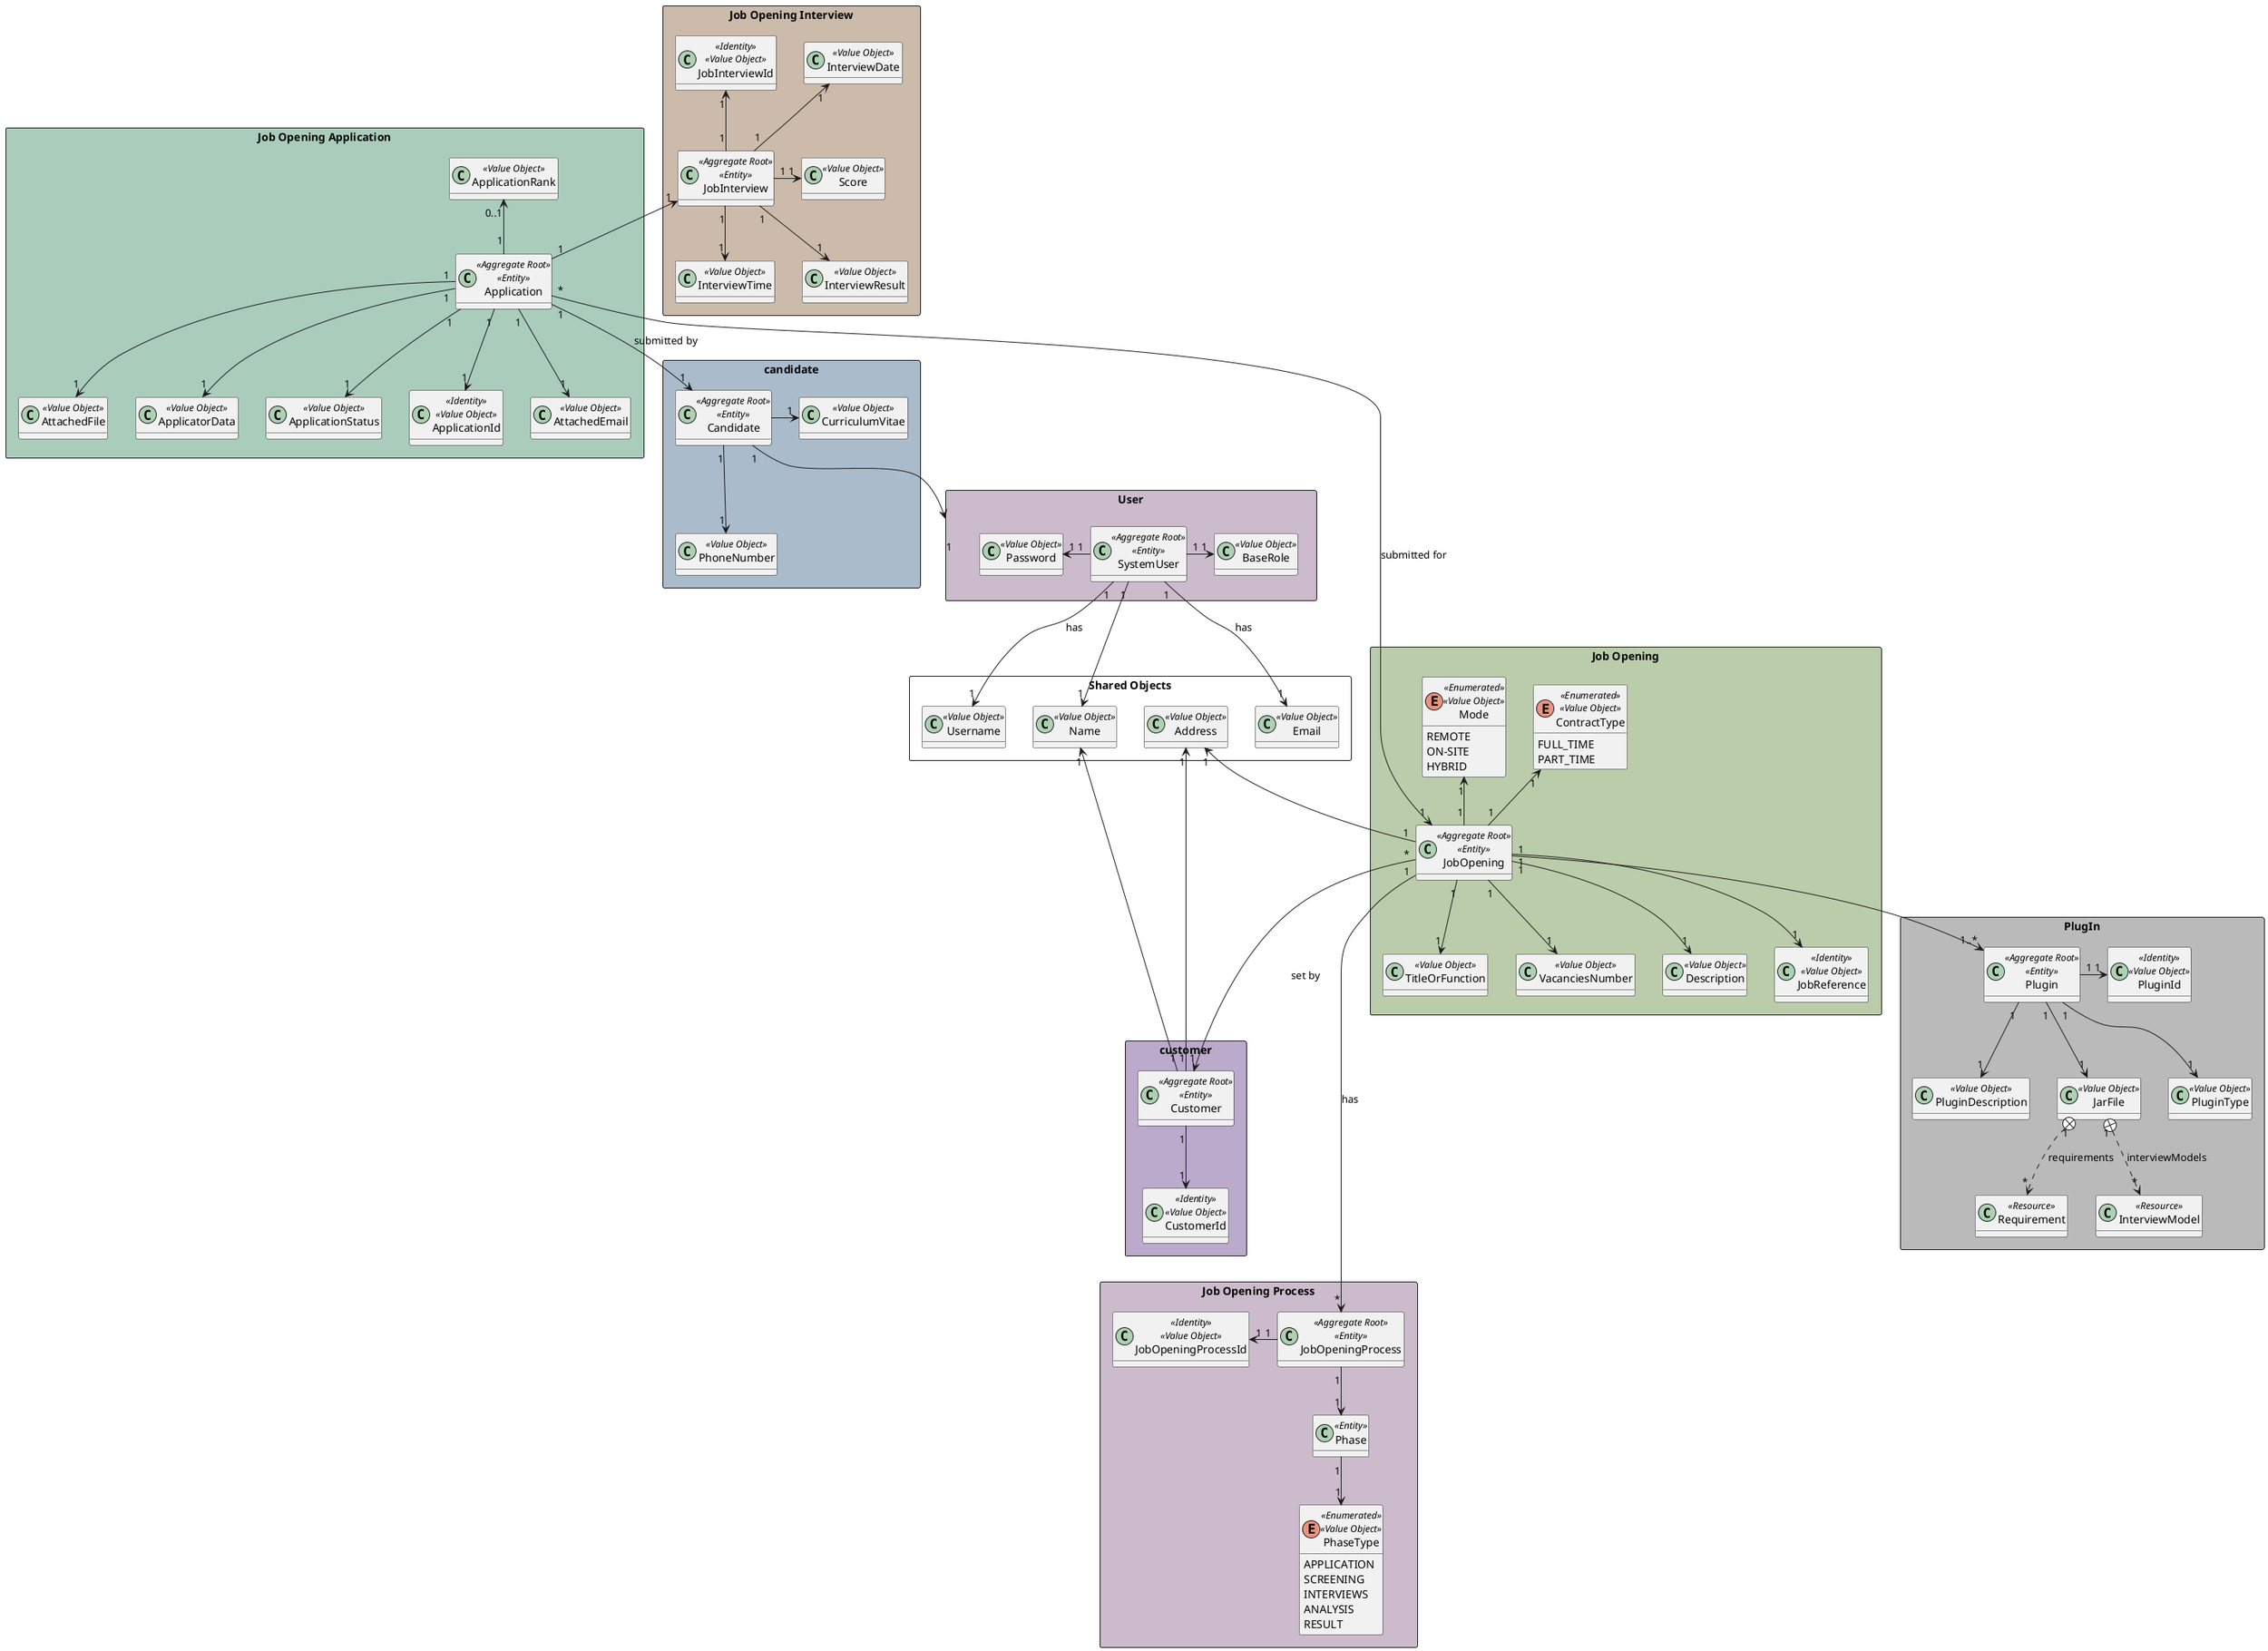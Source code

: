 @startuml
'https://plantuml.com/class-diagram

hide methods



rectangle candidate #aabbcc{
    class Candidate<<Aggregate Root>><<Entity>>{}
    class CurriculumVitae<<Value Object>>{}
    class PhoneNumber <<Value Object>>


}

Candidate "1" --> "1" User

rectangle customer #bbaacc{
    class Customer <<Aggregate Root>><<Entity>>{}
    class CustomerId<<Identity>><<Value Object>>{}
}





rectangle "Shared Objects" {

    class Email <<Value Object>>
    class Username <<Value Object>>
    class Address <<Value Object>>
    class Name<<Value Object>>{}

}





rectangle "Job Opening" #bbccaa {

    class JobOpening<<Aggregate Root>><<Entity>>{}

    class JobReference<<Identity>><<Value Object>>{}

    class TitleOrFunction<<Value Object>>{}

    enum ContractType<<Enumerated>><<Value Object>>{
        FULL_TIME
        PART_TIME
    }

    enum Mode<<Enumerated>><<Value Object>>{
        REMOTE
        ON-SITE
        HYBRID
        }


    class VacanciesNumber<<Value Object>>{}

    class Description<<Value Object>>{}
'
'    class PhaseDates<<Entity>>{}
'    enum PhaseType<<Enumerated>><<Value Object>>{
'                APPLICATION
'                SCREENING
'                INTERVIEWS
'                ANALYSIS
'                RESULT
'            }
'     JobOpening "1" --> "0..1" PhaseDates
'     PhaseDates "1" --> "1" PhaseType
}


rectangle "Job Opening Application" #aaccbb {

    class Application<<Aggregate Root>><<Entity>>{}

    class ApplicationId<<Identity>><<Value Object>>{}

    class AttachedEmail<<Value Object>>{}

    class AttachedFile<<Value Object>>{}

    class ApplicatorData<<Value Object>>{}

    class ApplicationStatus<<Value Object>>{}

    class ApplicationRank<<Value Object>>{}

'    Deviamos retirar o rank deste agregrado

}

rectangle "Job Opening Interview" #ccbbaa {
    class JobInterview <<Aggregate Root>><<Entity>>{}
    class JobInterviewId<<Identity>><<Value Object>>{}
    class InterviewDate<<Value Object>>{}
    class InterviewTime<<Value Object>>{}
    class Score<<Value Object>>{}
    class InterviewResult<<Value Object>>{}
}

rectangle "User" #ccbbcc {
    class SystemUser <<Aggregate Root>><<Entity>>{}
    class Password<<Value Object>>{}
    class BaseRole<<Value Object>>{}

    SystemUser "1" --> "1" Email: has
    SystemUser "1" --> "1" Username: has
    SystemUser "1" -up> "1" Password
    SystemUser "1" --> "1" Name
    SystemUser "1" -> "1" BaseRole

}


'
'rectangle "Filtering Strategy" #bbaacc {
'interface FilterStrategy{
'
'    +filter()
'    +criteria()
'    }
'
'    class Criteria <<Value Object>>{}
'
'    class FilterByDescription extends FilterStrategy{}
'    class FilterByDate extends FilterStrategy{}
'    class FilterByCode extends FilterStrategy {}
'}



rectangle "Job Opening Process" #ccbbcc{
    class JobOpeningProcess<<Aggregate Root>><<Entity>>{}
    class JobOpeningProcessId<<Identity>><<Value Object>>{}
    class Phase<<Entity>>{
        }
    enum PhaseType<<Enumerated>><<Value Object>>{
        APPLICATION
        SCREENING
        INTERVIEWS
        ANALYSIS
        RESULT
    }
}





rectangle "PlugIn" #bababa {
    class Plugin <<Aggregate Root>><<Entity>>{}
    class PluginType<<Value Object>>{}
    class PluginId<<Identity>><<Value Object>>{}
    class PluginDescription<<Value Object>>{}
    class JarFile<<Value Object>>{}
    class Requirement<<Resource>>{}
    class InterviewModel<<Resource>>{}
}

Plugin "1" --> "1" PluginType
Plugin "1" -right-> "1" PluginId
Plugin "1" --> "1" PluginDescription
Plugin "1" --> "1" JarFile


JobReference "1" <-up- "1" JobOpening
TitleOrFunction "1" <-up- "1" JobOpening
ContractType "1" <-- "1" JobOpening
Mode "1" <-- "1" JobOpening
Description "1" <-up- "1" JobOpening
VacanciesNumber "1" <-up- "1" JobOpening

JobOpening "*" -> "1" Customer : set by


Application "1" --> "1" ApplicationId
Application "1" --> "1" AttachedEmail
Application "1" --> "1" AttachedFile
Application "1" --> "1" ApplicatorData
Application "*" ---> "1" JobOpening : submitted for
Application "1" -down-> "1" Candidate : submitted by
Application "1" --> "1" ApplicationStatus

Customer "1" --> "1" CustomerId

''InterviewModel "1" -left-> "1" InterviewModelName : has
''InterviewModel "1" -down--> "*" Question : contains
''Question <|-- InterviewModel : belongs to


Candidate "1" --> "1" PhoneNumber

Address "1" <-- "1" JobOpening
Address "1" <---- "1" Customer
Name "1" <-- "1" Customer


JobInterview "1" -up-> "1" JobInterviewId
JobInterview "1" -up-> "1" InterviewDate
JobInterview "1" --> "1" InterviewTime
JobInterview "1" -> "1" Score
JobInterview "1" --> "1" InterviewResult

JobOpening "1" --> "1..*" "Plugin"

'
'Criteria "1" -up-> "1" FilterByCode
'Criteria "1" -up-> "1" FilterByDate
'Criteria "1" -up-> "1" FilterByDescription


Candidate -right-> "1" CurriculumVitae

Application "1" -up-> "1" JobInterview
Application "1" -up-> "0..1" ApplicationRank

JarFile "1" +..> "*" InterviewModel : interviewModels
JarFile "1" +..> "*" Requirement : requirements

JobOpeningProcess "1" -left-> "1" JobOpeningProcessId
JobOpening "1" -----> "*" JobOpeningProcess : has
JobOpeningProcess "1" --> "1" Phase
Phase "1" --> "1" PhaseType


@enduml